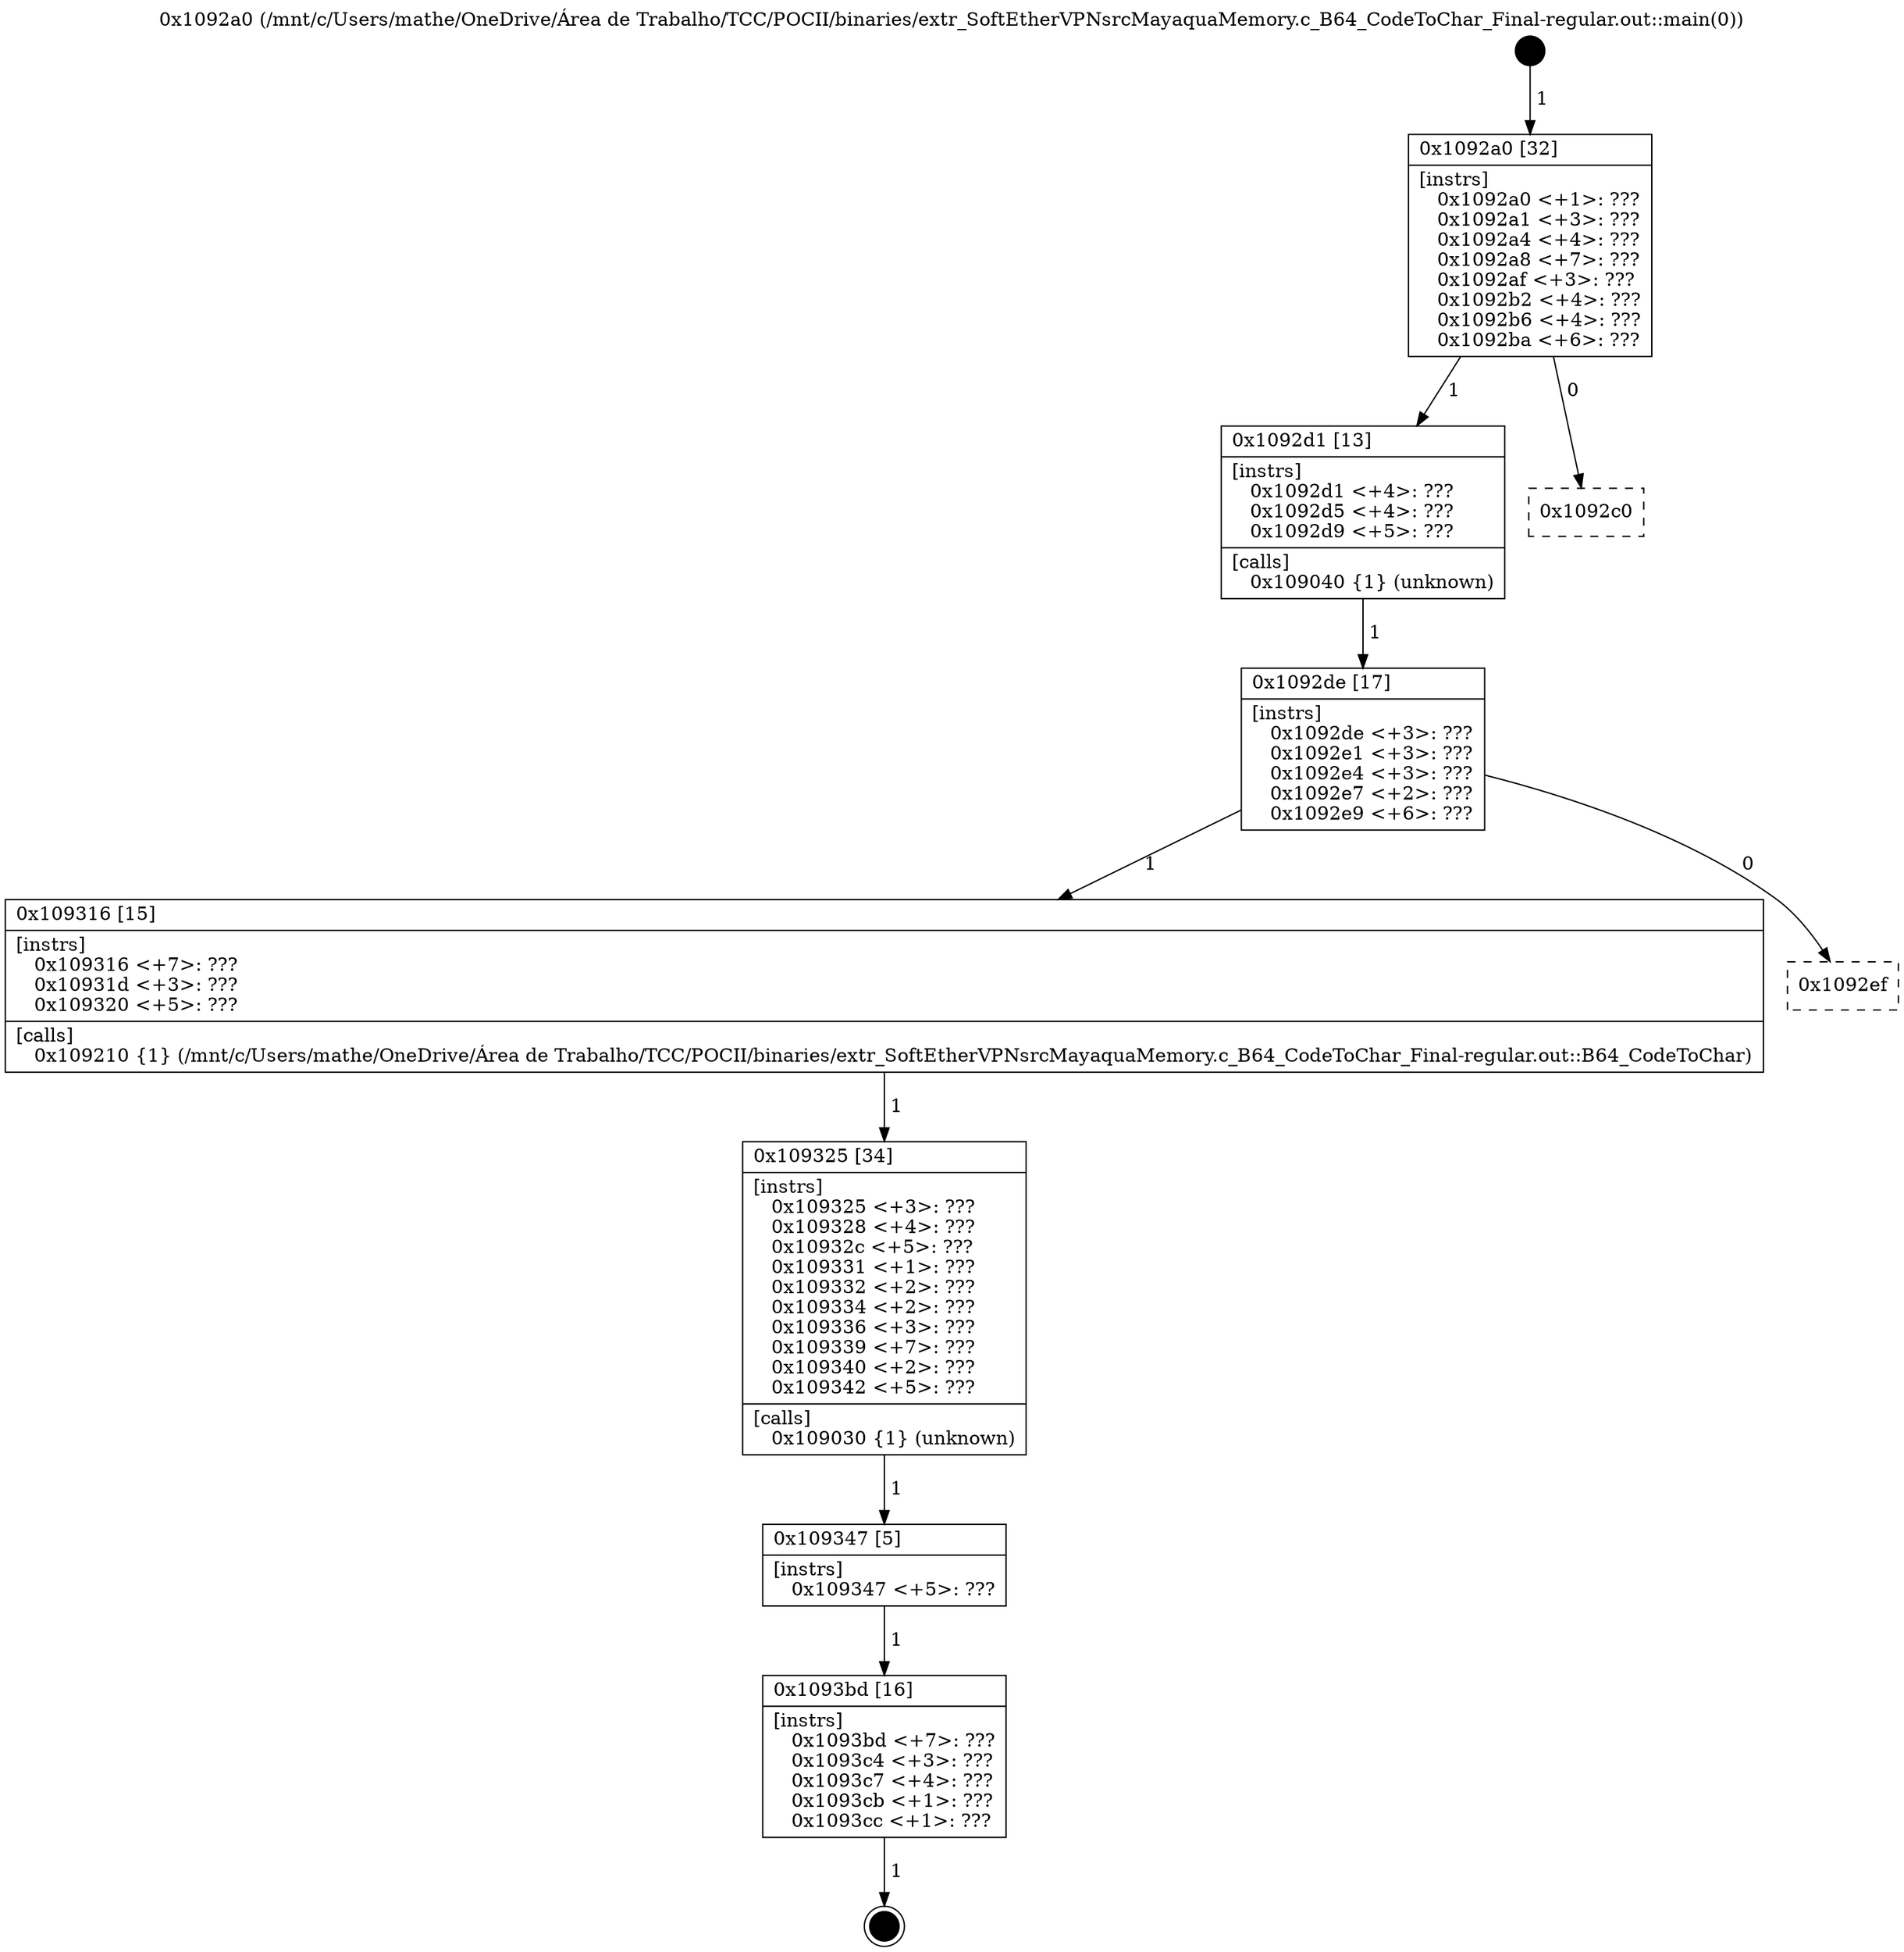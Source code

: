 digraph "0x1092a0" {
  label = "0x1092a0 (/mnt/c/Users/mathe/OneDrive/Área de Trabalho/TCC/POCII/binaries/extr_SoftEtherVPNsrcMayaquaMemory.c_B64_CodeToChar_Final-regular.out::main(0))"
  labelloc = "t"
  node[shape=record]

  Entry [label="",width=0.3,height=0.3,shape=circle,fillcolor=black,style=filled]
  "0x1092a0" [label="{
     0x1092a0 [32]\l
     | [instrs]\l
     &nbsp;&nbsp;0x1092a0 \<+1\>: ???\l
     &nbsp;&nbsp;0x1092a1 \<+3\>: ???\l
     &nbsp;&nbsp;0x1092a4 \<+4\>: ???\l
     &nbsp;&nbsp;0x1092a8 \<+7\>: ???\l
     &nbsp;&nbsp;0x1092af \<+3\>: ???\l
     &nbsp;&nbsp;0x1092b2 \<+4\>: ???\l
     &nbsp;&nbsp;0x1092b6 \<+4\>: ???\l
     &nbsp;&nbsp;0x1092ba \<+6\>: ???\l
  }"]
  "0x1092d1" [label="{
     0x1092d1 [13]\l
     | [instrs]\l
     &nbsp;&nbsp;0x1092d1 \<+4\>: ???\l
     &nbsp;&nbsp;0x1092d5 \<+4\>: ???\l
     &nbsp;&nbsp;0x1092d9 \<+5\>: ???\l
     | [calls]\l
     &nbsp;&nbsp;0x109040 \{1\} (unknown)\l
  }"]
  "0x1092c0" [label="{
     0x1092c0\l
  }", style=dashed]
  "0x1092de" [label="{
     0x1092de [17]\l
     | [instrs]\l
     &nbsp;&nbsp;0x1092de \<+3\>: ???\l
     &nbsp;&nbsp;0x1092e1 \<+3\>: ???\l
     &nbsp;&nbsp;0x1092e4 \<+3\>: ???\l
     &nbsp;&nbsp;0x1092e7 \<+2\>: ???\l
     &nbsp;&nbsp;0x1092e9 \<+6\>: ???\l
  }"]
  "0x109316" [label="{
     0x109316 [15]\l
     | [instrs]\l
     &nbsp;&nbsp;0x109316 \<+7\>: ???\l
     &nbsp;&nbsp;0x10931d \<+3\>: ???\l
     &nbsp;&nbsp;0x109320 \<+5\>: ???\l
     | [calls]\l
     &nbsp;&nbsp;0x109210 \{1\} (/mnt/c/Users/mathe/OneDrive/Área de Trabalho/TCC/POCII/binaries/extr_SoftEtherVPNsrcMayaquaMemory.c_B64_CodeToChar_Final-regular.out::B64_CodeToChar)\l
  }"]
  "0x1092ef" [label="{
     0x1092ef\l
  }", style=dashed]
  "0x109325" [label="{
     0x109325 [34]\l
     | [instrs]\l
     &nbsp;&nbsp;0x109325 \<+3\>: ???\l
     &nbsp;&nbsp;0x109328 \<+4\>: ???\l
     &nbsp;&nbsp;0x10932c \<+5\>: ???\l
     &nbsp;&nbsp;0x109331 \<+1\>: ???\l
     &nbsp;&nbsp;0x109332 \<+2\>: ???\l
     &nbsp;&nbsp;0x109334 \<+2\>: ???\l
     &nbsp;&nbsp;0x109336 \<+3\>: ???\l
     &nbsp;&nbsp;0x109339 \<+7\>: ???\l
     &nbsp;&nbsp;0x109340 \<+2\>: ???\l
     &nbsp;&nbsp;0x109342 \<+5\>: ???\l
     | [calls]\l
     &nbsp;&nbsp;0x109030 \{1\} (unknown)\l
  }"]
  "0x109347" [label="{
     0x109347 [5]\l
     | [instrs]\l
     &nbsp;&nbsp;0x109347 \<+5\>: ???\l
  }"]
  "0x1093bd" [label="{
     0x1093bd [16]\l
     | [instrs]\l
     &nbsp;&nbsp;0x1093bd \<+7\>: ???\l
     &nbsp;&nbsp;0x1093c4 \<+3\>: ???\l
     &nbsp;&nbsp;0x1093c7 \<+4\>: ???\l
     &nbsp;&nbsp;0x1093cb \<+1\>: ???\l
     &nbsp;&nbsp;0x1093cc \<+1\>: ???\l
  }"]
  Exit [label="",width=0.3,height=0.3,shape=circle,fillcolor=black,style=filled,peripheries=2]
  Entry -> "0x1092a0" [label=" 1"]
  "0x1092a0" -> "0x1092d1" [label=" 1"]
  "0x1092a0" -> "0x1092c0" [label=" 0"]
  "0x1092d1" -> "0x1092de" [label=" 1"]
  "0x1092de" -> "0x109316" [label=" 1"]
  "0x1092de" -> "0x1092ef" [label=" 0"]
  "0x109316" -> "0x109325" [label=" 1"]
  "0x109325" -> "0x109347" [label=" 1"]
  "0x109347" -> "0x1093bd" [label=" 1"]
  "0x1093bd" -> Exit [label=" 1"]
}

